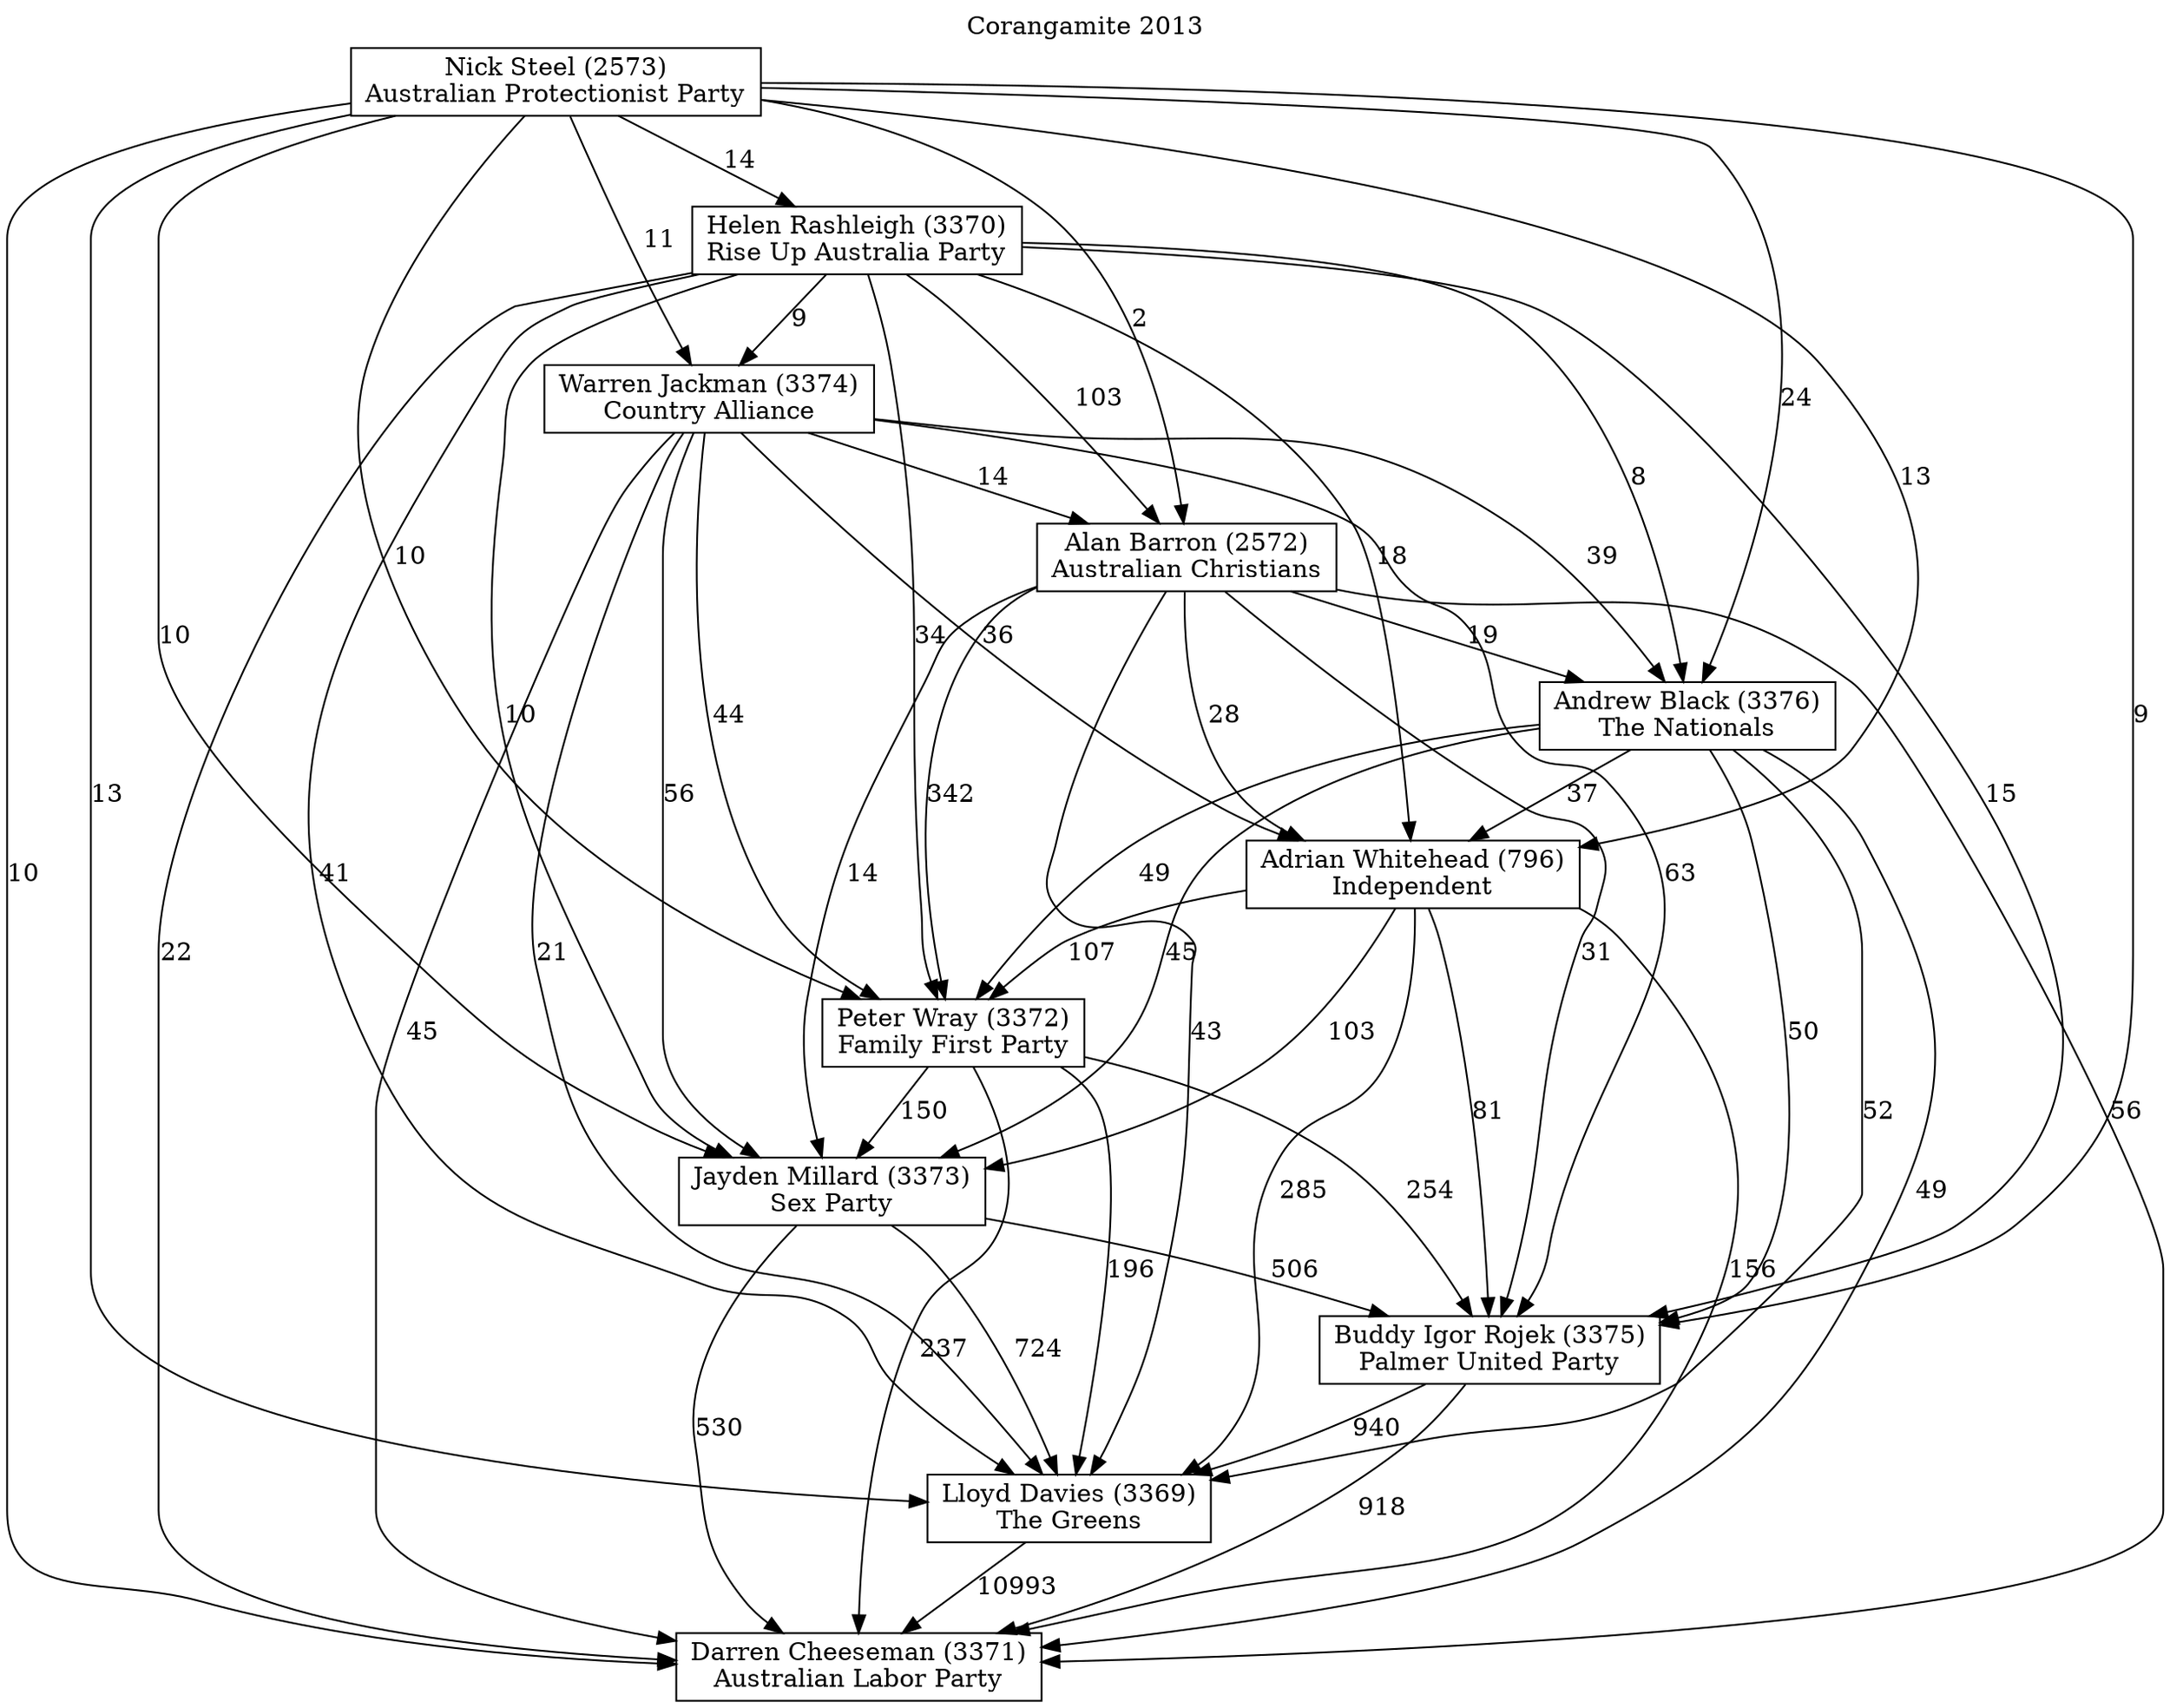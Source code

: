 // House preference flow
digraph "Darren Cheeseman (3371)_Corangamite_2013" {
	graph [label="Corangamite 2013" labelloc=t mclimit=10]
	node [shape=box]
	"Darren Cheeseman (3371)" [label="Darren Cheeseman (3371)
Australian Labor Party"]
	"Lloyd Davies (3369)" [label="Lloyd Davies (3369)
The Greens"]
	"Buddy Igor Rojek (3375)" [label="Buddy Igor Rojek (3375)
Palmer United Party"]
	"Jayden Millard (3373)" [label="Jayden Millard (3373)
Sex Party"]
	"Peter Wray (3372)" [label="Peter Wray (3372)
Family First Party"]
	"Adrian Whitehead (796)" [label="Adrian Whitehead (796)
Independent"]
	"Andrew Black (3376)" [label="Andrew Black (3376)
The Nationals"]
	"Alan Barron (2572)" [label="Alan Barron (2572)
Australian Christians"]
	"Warren Jackman (3374)" [label="Warren Jackman (3374)
Country Alliance"]
	"Helen Rashleigh (3370)" [label="Helen Rashleigh (3370)
Rise Up Australia Party"]
	"Nick Steel (2573)" [label="Nick Steel (2573)
Australian Protectionist Party"]
	"Lloyd Davies (3369)" -> "Darren Cheeseman (3371)" [label=10993]
	"Buddy Igor Rojek (3375)" -> "Lloyd Davies (3369)" [label=940]
	"Jayden Millard (3373)" -> "Buddy Igor Rojek (3375)" [label=506]
	"Peter Wray (3372)" -> "Jayden Millard (3373)" [label=150]
	"Adrian Whitehead (796)" -> "Peter Wray (3372)" [label=107]
	"Andrew Black (3376)" -> "Adrian Whitehead (796)" [label=37]
	"Alan Barron (2572)" -> "Andrew Black (3376)" [label=19]
	"Warren Jackman (3374)" -> "Alan Barron (2572)" [label=14]
	"Helen Rashleigh (3370)" -> "Warren Jackman (3374)" [label=9]
	"Nick Steel (2573)" -> "Helen Rashleigh (3370)" [label=14]
	"Buddy Igor Rojek (3375)" -> "Darren Cheeseman (3371)" [label=918]
	"Jayden Millard (3373)" -> "Darren Cheeseman (3371)" [label=530]
	"Peter Wray (3372)" -> "Darren Cheeseman (3371)" [label=237]
	"Adrian Whitehead (796)" -> "Darren Cheeseman (3371)" [label=156]
	"Andrew Black (3376)" -> "Darren Cheeseman (3371)" [label=49]
	"Alan Barron (2572)" -> "Darren Cheeseman (3371)" [label=56]
	"Warren Jackman (3374)" -> "Darren Cheeseman (3371)" [label=45]
	"Helen Rashleigh (3370)" -> "Darren Cheeseman (3371)" [label=22]
	"Nick Steel (2573)" -> "Darren Cheeseman (3371)" [label=10]
	"Nick Steel (2573)" -> "Warren Jackman (3374)" [label=11]
	"Helen Rashleigh (3370)" -> "Alan Barron (2572)" [label=103]
	"Nick Steel (2573)" -> "Alan Barron (2572)" [label=2]
	"Warren Jackman (3374)" -> "Andrew Black (3376)" [label=39]
	"Helen Rashleigh (3370)" -> "Andrew Black (3376)" [label=8]
	"Nick Steel (2573)" -> "Andrew Black (3376)" [label=24]
	"Alan Barron (2572)" -> "Adrian Whitehead (796)" [label=28]
	"Warren Jackman (3374)" -> "Adrian Whitehead (796)" [label=36]
	"Helen Rashleigh (3370)" -> "Adrian Whitehead (796)" [label=18]
	"Nick Steel (2573)" -> "Adrian Whitehead (796)" [label=13]
	"Andrew Black (3376)" -> "Peter Wray (3372)" [label=49]
	"Alan Barron (2572)" -> "Peter Wray (3372)" [label=342]
	"Warren Jackman (3374)" -> "Peter Wray (3372)" [label=44]
	"Helen Rashleigh (3370)" -> "Peter Wray (3372)" [label=34]
	"Nick Steel (2573)" -> "Peter Wray (3372)" [label=10]
	"Adrian Whitehead (796)" -> "Jayden Millard (3373)" [label=103]
	"Andrew Black (3376)" -> "Jayden Millard (3373)" [label=45]
	"Alan Barron (2572)" -> "Jayden Millard (3373)" [label=14]
	"Warren Jackman (3374)" -> "Jayden Millard (3373)" [label=56]
	"Helen Rashleigh (3370)" -> "Jayden Millard (3373)" [label=10]
	"Nick Steel (2573)" -> "Jayden Millard (3373)" [label=10]
	"Peter Wray (3372)" -> "Buddy Igor Rojek (3375)" [label=254]
	"Adrian Whitehead (796)" -> "Buddy Igor Rojek (3375)" [label=81]
	"Andrew Black (3376)" -> "Buddy Igor Rojek (3375)" [label=50]
	"Alan Barron (2572)" -> "Buddy Igor Rojek (3375)" [label=31]
	"Warren Jackman (3374)" -> "Buddy Igor Rojek (3375)" [label=63]
	"Helen Rashleigh (3370)" -> "Buddy Igor Rojek (3375)" [label=15]
	"Nick Steel (2573)" -> "Buddy Igor Rojek (3375)" [label=9]
	"Jayden Millard (3373)" -> "Lloyd Davies (3369)" [label=724]
	"Peter Wray (3372)" -> "Lloyd Davies (3369)" [label=196]
	"Adrian Whitehead (796)" -> "Lloyd Davies (3369)" [label=285]
	"Andrew Black (3376)" -> "Lloyd Davies (3369)" [label=52]
	"Alan Barron (2572)" -> "Lloyd Davies (3369)" [label=43]
	"Warren Jackman (3374)" -> "Lloyd Davies (3369)" [label=21]
	"Helen Rashleigh (3370)" -> "Lloyd Davies (3369)" [label=41]
	"Nick Steel (2573)" -> "Lloyd Davies (3369)" [label=13]
}
